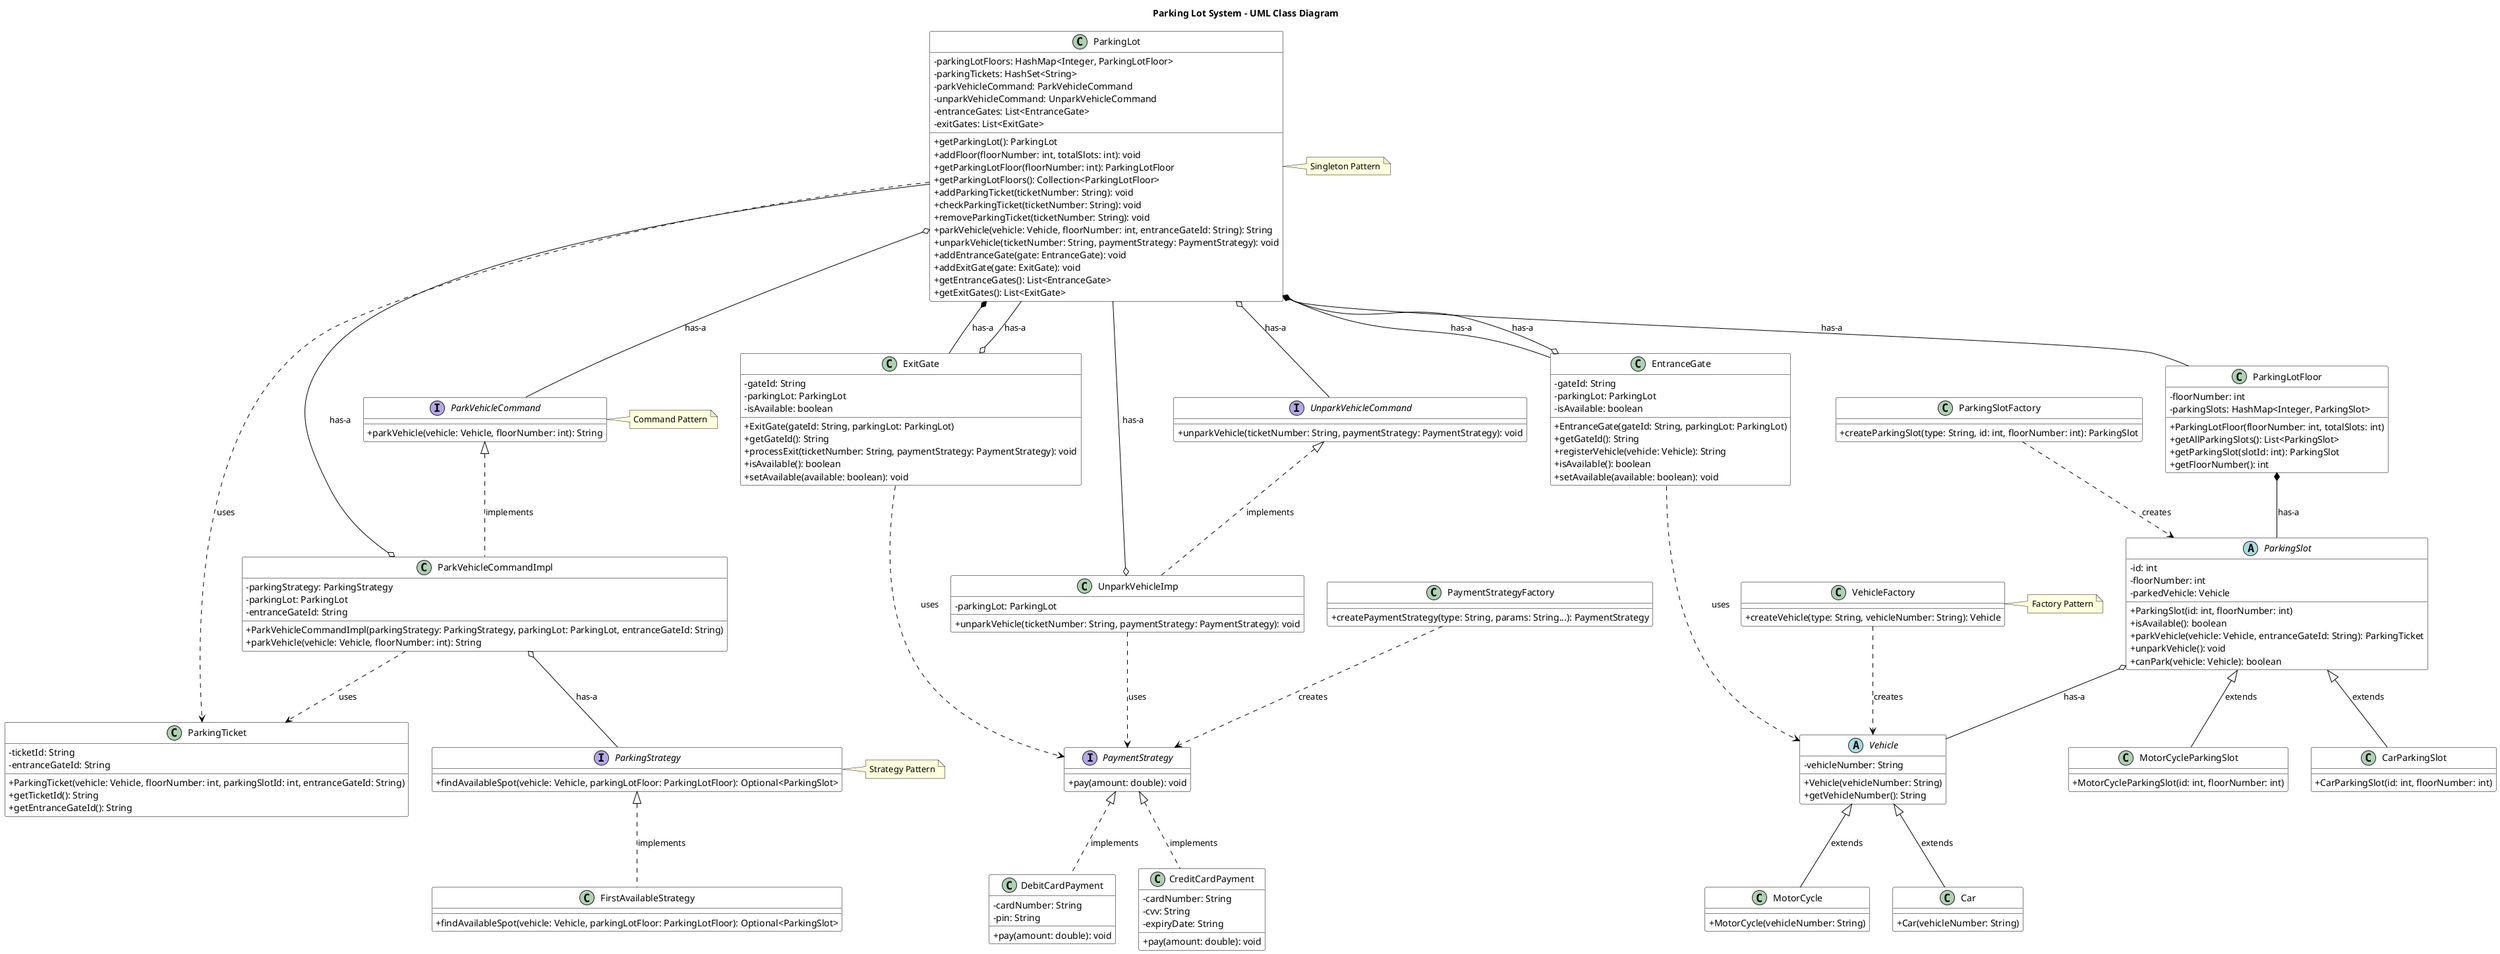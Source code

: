 @startuml Parking Lot System

' Style settings
skinparam classAttributeIconSize 0
skinparam class {
    BackgroundColor White
    ArrowColor Black
    BorderColor Black
}

' Title
title Parking Lot System - UML Class Diagram

' Core Classes
class ParkingLot {
    -parkingLotFloors: HashMap<Integer, ParkingLotFloor>
    -parkingTickets: HashSet<String>
    -parkVehicleCommand: ParkVehicleCommand
    -unparkVehicleCommand: UnparkVehicleCommand
    -entranceGates: List<EntranceGate>
    -exitGates: List<ExitGate>
    +getParkingLot(): ParkingLot
    +addFloor(floorNumber: int, totalSlots: int): void
    +getParkingLotFloor(floorNumber: int): ParkingLotFloor
    +getParkingLotFloors(): Collection<ParkingLotFloor>
    +addParkingTicket(ticketNumber: String): void
    +checkParkingTicket(ticketNumber: String): void
    +removeParkingTicket(ticketNumber: String): void
    +parkVehicle(vehicle: Vehicle, floorNumber: int, entranceGateId: String): String
    +unparkVehicle(ticketNumber: String, paymentStrategy: PaymentStrategy): void
    +addEntranceGate(gate: EntranceGate): void
    +addExitGate(gate: ExitGate): void
    +getEntranceGates(): List<EntranceGate>
    +getExitGates(): List<ExitGate>
}

' Gate Classes
class EntranceGate {
    -gateId: String
    -parkingLot: ParkingLot
    -isAvailable: boolean
    +EntranceGate(gateId: String, parkingLot: ParkingLot)
    +getGateId(): String
    +registerVehicle(vehicle: Vehicle): String
    +isAvailable(): boolean
    +setAvailable(available: boolean): void
}

class ExitGate {
    -gateId: String
    -parkingLot: ParkingLot
    -isAvailable: boolean
    +ExitGate(gateId: String, parkingLot: ParkingLot)
    +getGateId(): String
    +processExit(ticketNumber: String, paymentStrategy: PaymentStrategy): void
    +isAvailable(): boolean
    +setAvailable(available: boolean): void
}

class ParkingLotFloor {
    -floorNumber: int
    -parkingSlots: HashMap<Integer, ParkingSlot>
    +ParkingLotFloor(floorNumber: int, totalSlots: int)
    +getAllParkingSlots(): List<ParkingSlot>
    +getParkingSlot(slotId: int): ParkingSlot
    +getFloorNumber(): int
}

' Vehicle Hierarchy
abstract class Vehicle {
    -vehicleNumber: String
    +Vehicle(vehicleNumber: String)
    +getVehicleNumber(): String
}

class Car {
    +Car(vehicleNumber: String)
}

class MotorCycle {
    +MotorCycle(vehicleNumber: String)
}

' Parking Slot Hierarchy
abstract class ParkingSlot {
    -id: int
    -floorNumber: int
    -parkedVehicle: Vehicle
    +ParkingSlot(id: int, floorNumber: int)
    +isAvailable(): boolean
    +parkVehicle(vehicle: Vehicle, entranceGateId: String): ParkingTicket
    +unparkVehicle(): void
    +canPark(vehicle: Vehicle): boolean
}

class CarParkingSlot {
    +CarParkingSlot(id: int, floorNumber: int)
}

class MotorCycleParkingSlot {
    +MotorCycleParkingSlot(id: int, floorNumber: int)
}

' Command Pattern
interface ParkVehicleCommand {
    +parkVehicle(vehicle: Vehicle, floorNumber: int): String
}

interface UnparkVehicleCommand {
    +unparkVehicle(ticketNumber: String, paymentStrategy: PaymentStrategy): void
}

class ParkVehicleCommandImpl {
    -parkingStrategy: ParkingStrategy
    -parkingLot: ParkingLot
    -entranceGateId: String
    +ParkVehicleCommandImpl(parkingStrategy: ParkingStrategy, parkingLot: ParkingLot, entranceGateId: String)
    +parkVehicle(vehicle: Vehicle, floorNumber: int): String
}

class UnparkVehicleImp {
    -parkingLot: ParkingLot
    +unparkVehicle(ticketNumber: String, paymentStrategy: PaymentStrategy): void
}

' Strategy Pattern
interface ParkingStrategy {
    +findAvailableSpot(vehicle: Vehicle, parkingLotFloor: ParkingLotFloor): Optional<ParkingSlot>
}

class FirstAvailableStrategy {
    +findAvailableSpot(vehicle: Vehicle, parkingLotFloor: ParkingLotFloor): Optional<ParkingSlot>
}

interface PaymentStrategy {
    +pay(amount: double): void
}

class CreditCardPayment {
    -cardNumber: String
    -cvv: String
    -expiryDate: String
    +pay(amount: double): void
}

class DebitCardPayment {
    -cardNumber: String
    -pin: String
    +pay(amount: double): void
}

' Factory Pattern
class VehicleFactory {
    +createVehicle(type: String, vehicleNumber: String): Vehicle
}

class ParkingSlotFactory {
    +createParkingSlot(type: String, id: int, floorNumber: int): ParkingSlot
}

class PaymentStrategyFactory {
    +createPaymentStrategy(type: String, params: String...): PaymentStrategy
}

' Other Classes
class ParkingTicket {
    -ticketId: String
    -entranceGateId: String
    +ParkingTicket(vehicle: Vehicle, floorNumber: int, parkingSlotId: int, entranceGateId: String)
    +getTicketId(): String
    +getEntranceGateId(): String
}

' Relationships

' IS-A Relationships (extends)
Vehicle <|-- Car : extends
Vehicle <|-- MotorCycle : extends
ParkingSlot <|-- CarParkingSlot : extends
ParkingSlot <|-- MotorCycleParkingSlot : extends

' Implements Relationships
ParkVehicleCommand <|.. ParkVehicleCommandImpl : implements
UnparkVehicleCommand <|.. UnparkVehicleImp : implements
ParkingStrategy <|.. FirstAvailableStrategy : implements
PaymentStrategy <|.. CreditCardPayment : implements
PaymentStrategy <|.. DebitCardPayment : implements

' HAS-A Relationships (Composition - strong ownership)
ParkingLot *-- ParkingLotFloor : has-a
ParkingLotFloor *-- ParkingSlot : has-a
ParkingSlot o-- Vehicle : has-a
ParkingLot o-- ParkVehicleCommand : has-a
ParkingLot o-- UnparkVehicleCommand : has-a
ParkVehicleCommandImpl o-- ParkingStrategy : has-a
ParkVehicleCommandImpl o-- ParkingLot : has-a
UnparkVehicleImp o-- ParkingLot : has-a
ParkingLot *-- EntranceGate : has-a
ParkingLot *-- ExitGate : has-a
EntranceGate o-- ParkingLot : has-a
ExitGate o-- ParkingLot : has-a

' Dependencies (uses)
ParkingLot ..> ParkingTicket : uses
ParkVehicleCommandImpl ..> ParkingTicket : uses
UnparkVehicleImp ..> PaymentStrategy : uses
EntranceGate ..> Vehicle : uses
ExitGate ..> PaymentStrategy : uses

' Factory Dependencies (creates)
VehicleFactory ..> Vehicle : creates
ParkingSlotFactory ..> ParkingSlot : creates
PaymentStrategyFactory ..> PaymentStrategy : creates

' Notes for Design Patterns
note right of ParkingLot
  Singleton Pattern
end note

note right of VehicleFactory
  Factory Pattern
end note

note right of ParkingStrategy
  Strategy Pattern
end note

note right of ParkVehicleCommand
  Command Pattern
end note

@enduml 
